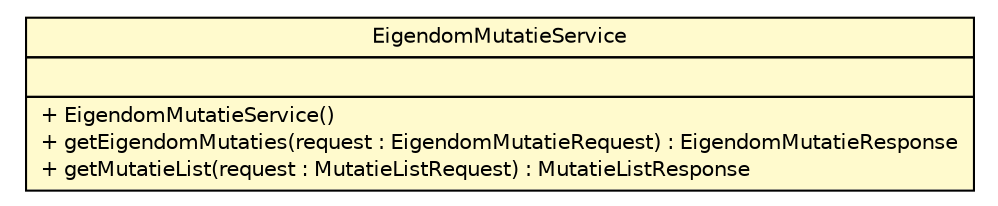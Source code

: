 #!/usr/local/bin/dot
#
# Class diagram 
# Generated by UMLGraph version R5_6-24-gf6e263 (http://www.umlgraph.org/)
#

digraph G {
	edge [fontname="Helvetica",fontsize=10,labelfontname="Helvetica",labelfontsize=10];
	node [fontname="Helvetica",fontsize=10,shape=plaintext];
	nodesep=0.25;
	ranksep=0.5;
	// nl.b3p.brmo.soap.eigendom.EigendomMutatieService
	c922 [label=<<table title="nl.b3p.brmo.soap.eigendom.EigendomMutatieService" border="0" cellborder="1" cellspacing="0" cellpadding="2" port="p" bgcolor="lemonChiffon" href="./EigendomMutatieService.html">
		<tr><td><table border="0" cellspacing="0" cellpadding="1">
<tr><td align="center" balign="center"> EigendomMutatieService </td></tr>
		</table></td></tr>
		<tr><td><table border="0" cellspacing="0" cellpadding="1">
<tr><td align="left" balign="left">  </td></tr>
		</table></td></tr>
		<tr><td><table border="0" cellspacing="0" cellpadding="1">
<tr><td align="left" balign="left"> + EigendomMutatieService() </td></tr>
<tr><td align="left" balign="left"> + getEigendomMutaties(request : EigendomMutatieRequest) : EigendomMutatieResponse </td></tr>
<tr><td align="left" balign="left"> + getMutatieList(request : MutatieListRequest) : MutatieListResponse </td></tr>
		</table></td></tr>
		</table>>, URL="./EigendomMutatieService.html", fontname="Helvetica", fontcolor="black", fontsize=10.0];
}

